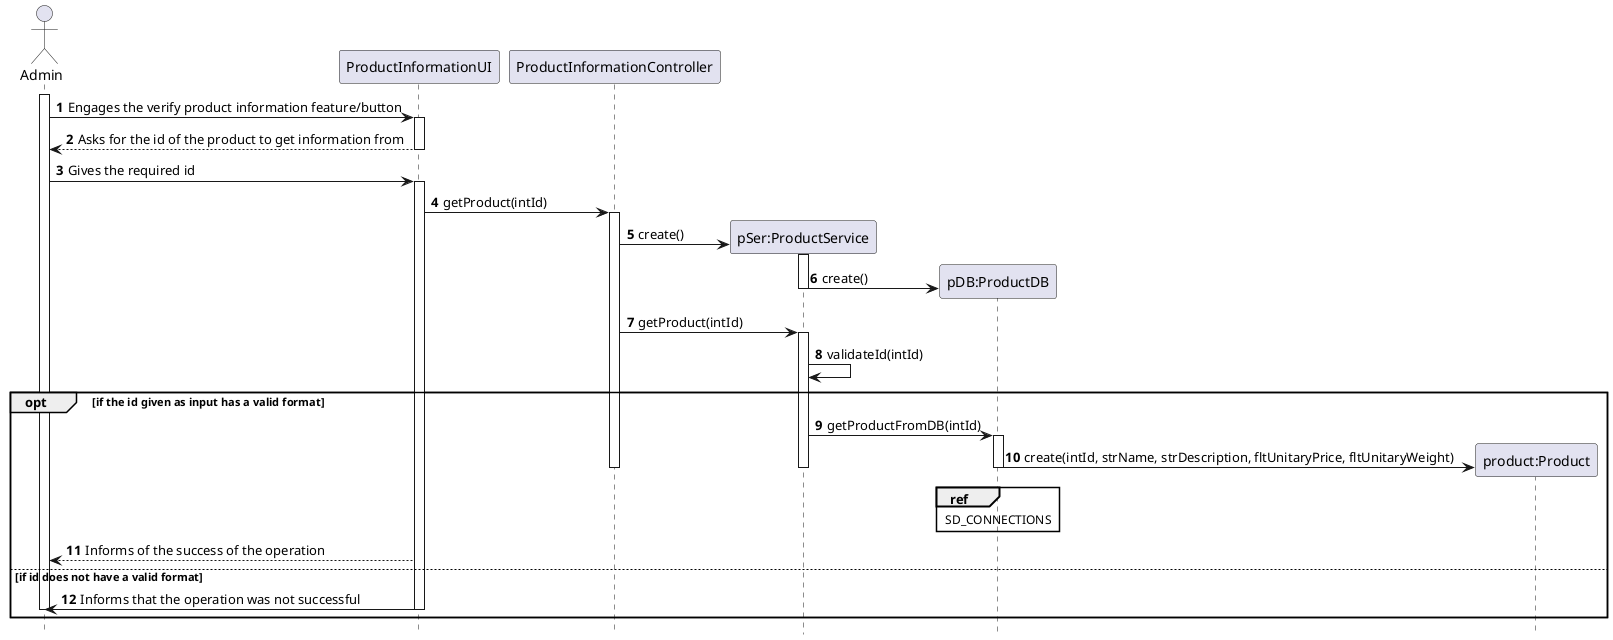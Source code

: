 @startuml
autonumber
hide footbox

actor "Admin" as U

participant "ProductInformationUI" as UI
participant "ProductInformationController" as CTRL
participant "pSer:ProductService" as SER
participant "pDB:ProductDB" as DB
participant "product:Product" as PROD

activate U
U -> UI : Engages the verify product information feature/button
activate UI
UI --> U : Asks for the id of the product to get information from
deactivate UI
U -> UI : Gives the required id
activate UI
UI -> CTRL : getProduct(intId)
activate CTRL
CTRL -> SER** : create()
activate SER
SER -> DB** : create()
deactivate SER

CTRL -> SER : getProduct(intId)
activate SER
SER -> SER : validateId(intId)
opt if the id given as input has a valid format
SER -> DB : getProductFromDB(intId)
activate DB
DB -> PROD** : create(intId, strName, strDescription, fltUnitaryPrice, fltUnitaryWeight)
deactivate DB
ref over DB
SD_CONNECTIONS
end ref
deactivate SER
deactivate CTRL
deactivate CTRL
UI --> U : Informs of the success of the operation
else if id does not have a valid format
UI -> U : Informs that the operation was not successful
deactivate UI
deactivate U
end opt

@enduml